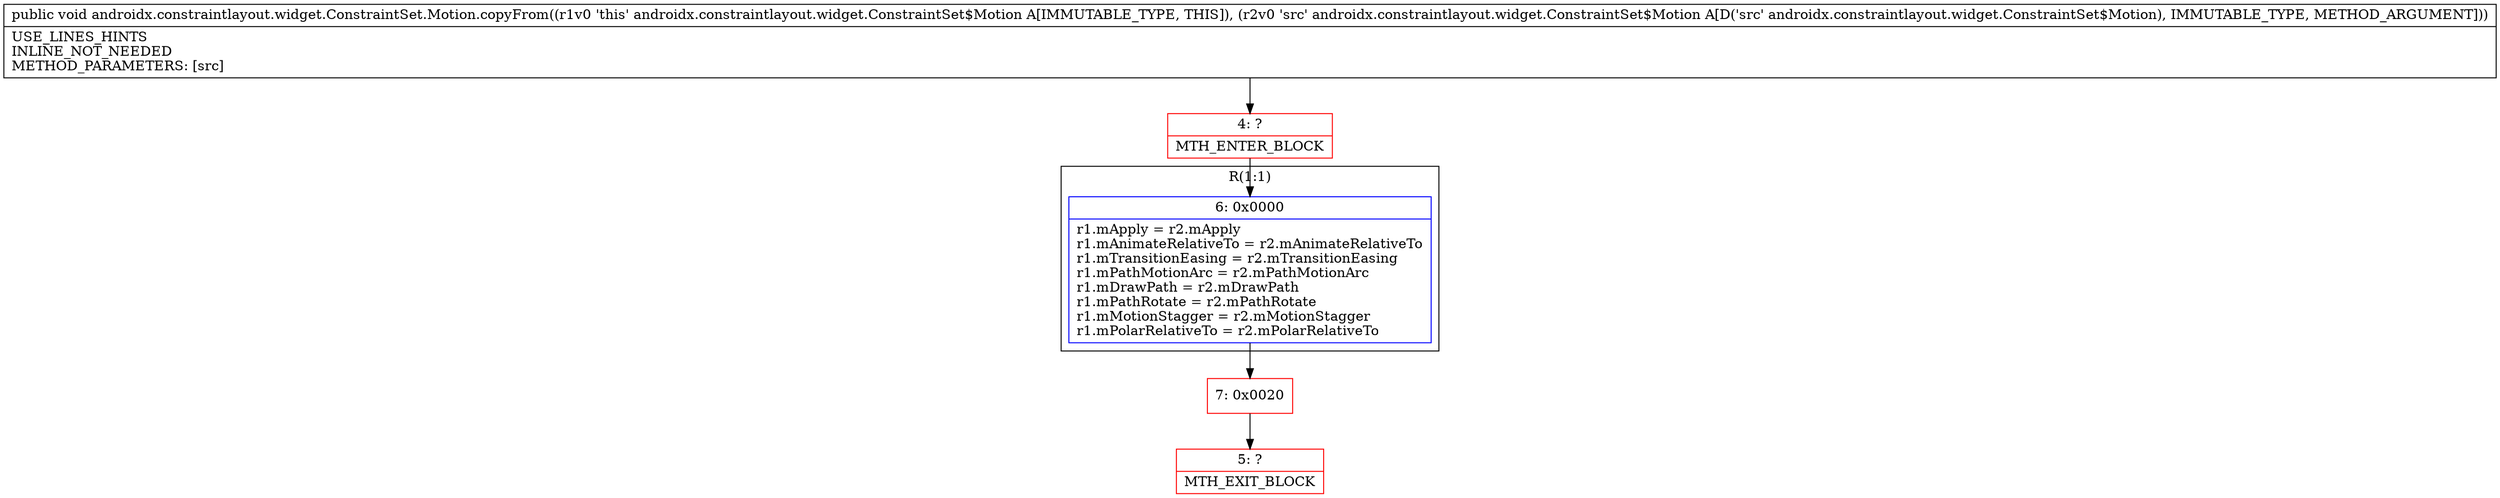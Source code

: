 digraph "CFG forandroidx.constraintlayout.widget.ConstraintSet.Motion.copyFrom(Landroidx\/constraintlayout\/widget\/ConstraintSet$Motion;)V" {
subgraph cluster_Region_1079236305 {
label = "R(1:1)";
node [shape=record,color=blue];
Node_6 [shape=record,label="{6\:\ 0x0000|r1.mApply = r2.mApply\lr1.mAnimateRelativeTo = r2.mAnimateRelativeTo\lr1.mTransitionEasing = r2.mTransitionEasing\lr1.mPathMotionArc = r2.mPathMotionArc\lr1.mDrawPath = r2.mDrawPath\lr1.mPathRotate = r2.mPathRotate\lr1.mMotionStagger = r2.mMotionStagger\lr1.mPolarRelativeTo = r2.mPolarRelativeTo\l}"];
}
Node_4 [shape=record,color=red,label="{4\:\ ?|MTH_ENTER_BLOCK\l}"];
Node_7 [shape=record,color=red,label="{7\:\ 0x0020}"];
Node_5 [shape=record,color=red,label="{5\:\ ?|MTH_EXIT_BLOCK\l}"];
MethodNode[shape=record,label="{public void androidx.constraintlayout.widget.ConstraintSet.Motion.copyFrom((r1v0 'this' androidx.constraintlayout.widget.ConstraintSet$Motion A[IMMUTABLE_TYPE, THIS]), (r2v0 'src' androidx.constraintlayout.widget.ConstraintSet$Motion A[D('src' androidx.constraintlayout.widget.ConstraintSet$Motion), IMMUTABLE_TYPE, METHOD_ARGUMENT]))  | USE_LINES_HINTS\lINLINE_NOT_NEEDED\lMETHOD_PARAMETERS: [src]\l}"];
MethodNode -> Node_4;Node_6 -> Node_7;
Node_4 -> Node_6;
Node_7 -> Node_5;
}


